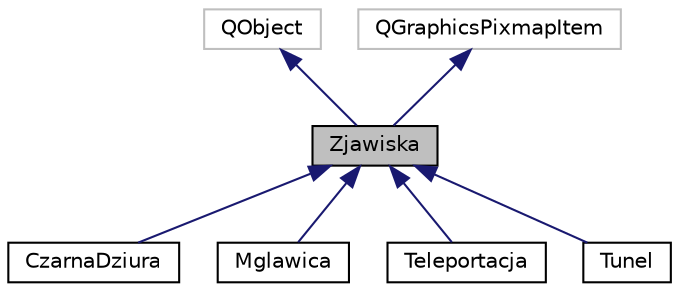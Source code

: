 digraph "Zjawiska"
{
 // LATEX_PDF_SIZE
  edge [fontname="Helvetica",fontsize="10",labelfontname="Helvetica",labelfontsize="10"];
  node [fontname="Helvetica",fontsize="10",shape=record];
  Node0 [label="Zjawiska",height=0.2,width=0.4,color="black", fillcolor="grey75", style="filled", fontcolor="black",tooltip="The Zjawiska class."];
  Node1 -> Node0 [dir="back",color="midnightblue",fontsize="10",style="solid",fontname="Helvetica"];
  Node1 [label="QObject",height=0.2,width=0.4,color="grey75", fillcolor="white", style="filled",tooltip=" "];
  Node2 -> Node0 [dir="back",color="midnightblue",fontsize="10",style="solid",fontname="Helvetica"];
  Node2 [label="QGraphicsPixmapItem",height=0.2,width=0.4,color="grey75", fillcolor="white", style="filled",tooltip=" "];
  Node0 -> Node3 [dir="back",color="midnightblue",fontsize="10",style="solid",fontname="Helvetica"];
  Node3 [label="CzarnaDziura",height=0.2,width=0.4,color="black", fillcolor="white", style="filled",URL="$class_czarna_dziura.html",tooltip="The CzarnaDziura class Klasa glownie sluzy do tego aby latwo mozna bylo wykryc kolizje na podstawie p..."];
  Node0 -> Node4 [dir="back",color="midnightblue",fontsize="10",style="solid",fontname="Helvetica"];
  Node4 [label="Mglawica",height=0.2,width=0.4,color="black", fillcolor="white", style="filled",URL="$class_mglawica.html",tooltip="The Mglawica class Klasa glownie sluzy do tego aby latwo mozna bylo wykryc kolizje na podstawie przyr..."];
  Node0 -> Node5 [dir="back",color="midnightblue",fontsize="10",style="solid",fontname="Helvetica"];
  Node5 [label="Teleportacja",height=0.2,width=0.4,color="black", fillcolor="white", style="filled",URL="$class_teleportacja.html",tooltip="The Teleportacja class."];
  Node0 -> Node6 [dir="back",color="midnightblue",fontsize="10",style="solid",fontname="Helvetica"];
  Node6 [label="Tunel",height=0.2,width=0.4,color="black", fillcolor="white", style="filled",URL="$class_tunel.html",tooltip="The Tunel class."];
}
